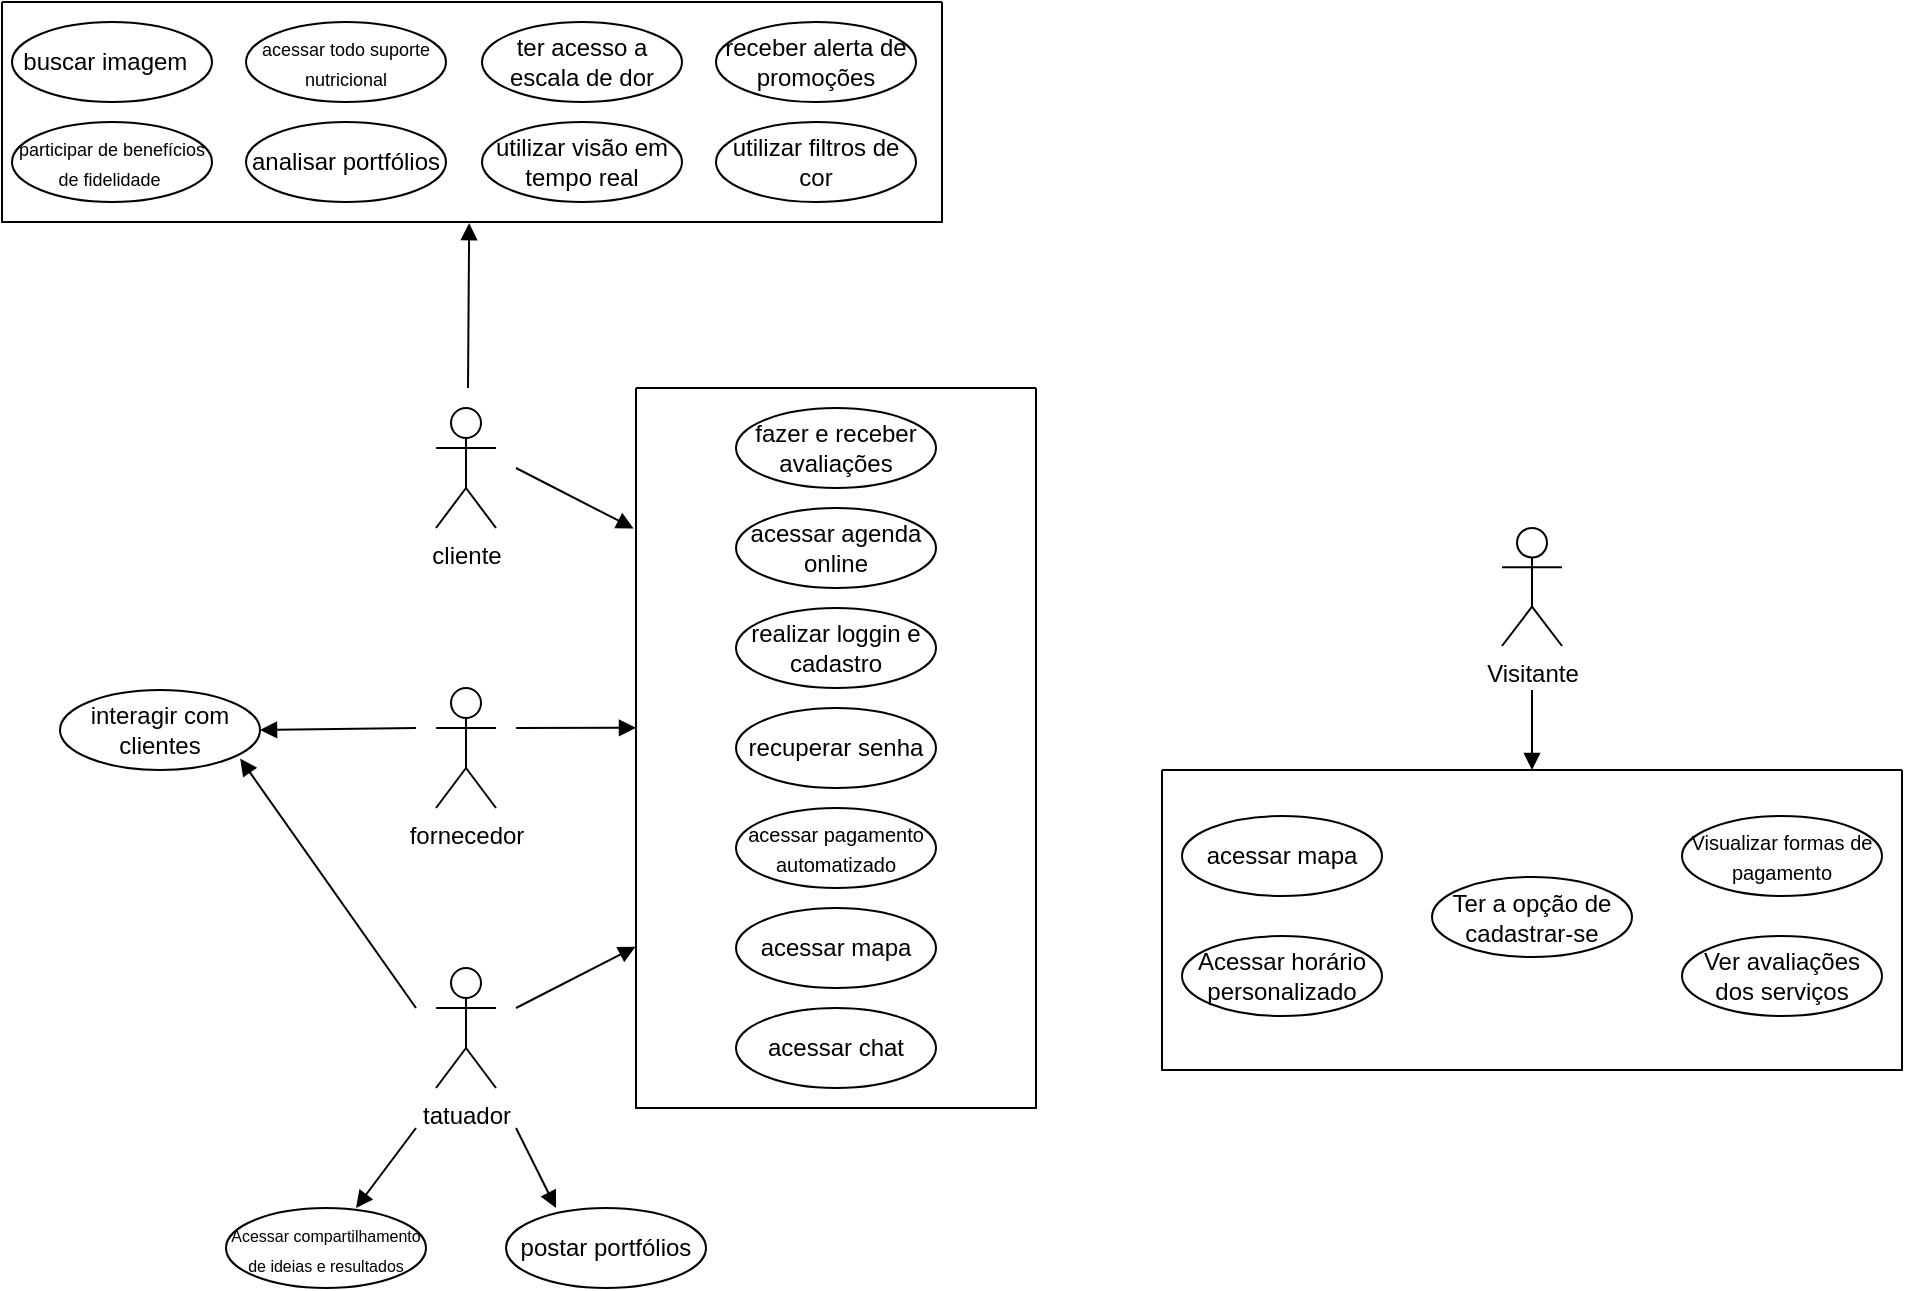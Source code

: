 <mxfile version="26.1.0">
  <diagram name="Página-1" id="VC9GYvV8yVuySDffchEP">
    <mxGraphModel grid="1" page="1" gridSize="10" guides="1" tooltips="1" connect="1" arrows="1" fold="1" pageScale="1" pageWidth="1169" pageHeight="827" math="0" shadow="0">
      <root>
        <mxCell id="0" />
        <mxCell id="1" parent="0" />
        <mxCell id="iV8qWfoYm9O24_4HeKNA-43" value="acessar chat" style="ellipse;whiteSpace=wrap;html=1;" vertex="1" parent="1">
          <mxGeometry x="476" y="595" width="100" height="40" as="geometry" />
        </mxCell>
        <mxCell id="iV8qWfoYm9O24_4HeKNA-44" value="acessar agenda online" style="ellipse;whiteSpace=wrap;html=1;" vertex="1" parent="1">
          <mxGeometry x="476" y="345" width="100" height="40" as="geometry" />
        </mxCell>
        <mxCell id="iV8qWfoYm9O24_4HeKNA-45" value="fazer e receber avaliações" style="ellipse;whiteSpace=wrap;html=1;" vertex="1" parent="1">
          <mxGeometry x="476" y="295" width="100" height="40" as="geometry" />
        </mxCell>
        <mxCell id="iV8qWfoYm9O24_4HeKNA-46" value="recuperar senha" style="ellipse;whiteSpace=wrap;html=1;" vertex="1" parent="1">
          <mxGeometry x="476" y="445" width="100" height="40" as="geometry" />
        </mxCell>
        <mxCell id="iV8qWfoYm9O24_4HeKNA-47" value="realizar loggin e cadastro" style="ellipse;whiteSpace=wrap;html=1;" vertex="1" parent="1">
          <mxGeometry x="476" y="395" width="100" height="40" as="geometry" />
        </mxCell>
        <mxCell id="iV8qWfoYm9O24_4HeKNA-48" value="acessar mapa" style="ellipse;whiteSpace=wrap;html=1;" vertex="1" parent="1">
          <mxGeometry x="476" y="545" width="100" height="40" as="geometry" />
        </mxCell>
        <mxCell id="iV8qWfoYm9O24_4HeKNA-49" value="&lt;font style=&quot;font-size: 10px;&quot;&gt;acessar pagamento automatizado&lt;/font&gt;" style="ellipse;whiteSpace=wrap;html=1;" vertex="1" parent="1">
          <mxGeometry x="476" y="495" width="100" height="40" as="geometry" />
        </mxCell>
        <mxCell id="iV8qWfoYm9O24_4HeKNA-50" value="tatuador" style="shape=umlActor;verticalLabelPosition=bottom;verticalAlign=top;html=1;" vertex="1" parent="1">
          <mxGeometry x="326" y="575" width="30" height="60" as="geometry" />
        </mxCell>
        <mxCell id="iV8qWfoYm9O24_4HeKNA-51" value="fornecedor" style="shape=umlActor;verticalLabelPosition=bottom;verticalAlign=top;html=1;" vertex="1" parent="1">
          <mxGeometry x="326" y="435" width="30" height="60" as="geometry" />
        </mxCell>
        <mxCell id="iV8qWfoYm9O24_4HeKNA-52" value="cliente" style="shape=umlActor;verticalLabelPosition=bottom;verticalAlign=top;html=1;" vertex="1" parent="1">
          <mxGeometry x="326" y="295" width="30" height="60" as="geometry" />
        </mxCell>
        <mxCell id="iV8qWfoYm9O24_4HeKNA-75" value="" style="swimlane;startSize=0;" vertex="1" parent="1">
          <mxGeometry x="426" y="285" width="200" height="360" as="geometry" />
        </mxCell>
        <mxCell id="iV8qWfoYm9O24_4HeKNA-76" value="" style="html=1;verticalAlign=bottom;endArrow=block;curved=0;rounded=0;entryX=-0.006;entryY=0.195;entryDx=0;entryDy=0;entryPerimeter=0;" edge="1" parent="1" target="iV8qWfoYm9O24_4HeKNA-75">
          <mxGeometry width="80" relative="1" as="geometry">
            <mxPoint x="366" y="325" as="sourcePoint" />
            <mxPoint x="596" y="645" as="targetPoint" />
          </mxGeometry>
        </mxCell>
        <mxCell id="iV8qWfoYm9O24_4HeKNA-77" value="" style="html=1;verticalAlign=bottom;endArrow=block;curved=0;rounded=0;entryX=0;entryY=0.472;entryDx=0;entryDy=0;entryPerimeter=0;" edge="1" parent="1" target="iV8qWfoYm9O24_4HeKNA-75">
          <mxGeometry width="80" relative="1" as="geometry">
            <mxPoint x="366" y="455" as="sourcePoint" />
            <mxPoint x="606" y="655" as="targetPoint" />
          </mxGeometry>
        </mxCell>
        <mxCell id="iV8qWfoYm9O24_4HeKNA-78" value="" style="html=1;verticalAlign=bottom;endArrow=block;curved=0;rounded=0;entryX=-0.001;entryY=0.776;entryDx=0;entryDy=0;entryPerimeter=0;" edge="1" parent="1" target="iV8qWfoYm9O24_4HeKNA-75">
          <mxGeometry width="80" relative="1" as="geometry">
            <mxPoint x="366" y="595" as="sourcePoint" />
            <mxPoint x="616" y="665" as="targetPoint" />
          </mxGeometry>
        </mxCell>
        <mxCell id="iV8qWfoYm9O24_4HeKNA-79" value="interagir com clientes" style="ellipse;whiteSpace=wrap;html=1;" vertex="1" parent="1">
          <mxGeometry x="138" y="436" width="100" height="40" as="geometry" />
        </mxCell>
        <mxCell id="iV8qWfoYm9O24_4HeKNA-80" value="" style="html=1;verticalAlign=bottom;endArrow=block;curved=0;rounded=0;entryX=0.901;entryY=0.857;entryDx=0;entryDy=0;entryPerimeter=0;" edge="1" parent="1" target="iV8qWfoYm9O24_4HeKNA-79">
          <mxGeometry width="80" relative="1" as="geometry">
            <mxPoint x="316" y="595" as="sourcePoint" />
            <mxPoint x="366" y="475" as="targetPoint" />
          </mxGeometry>
        </mxCell>
        <mxCell id="iV8qWfoYm9O24_4HeKNA-81" value="" style="html=1;verticalAlign=bottom;endArrow=block;curved=0;rounded=0;entryX=1;entryY=0.5;entryDx=0;entryDy=0;" edge="1" parent="1" target="iV8qWfoYm9O24_4HeKNA-79">
          <mxGeometry width="80" relative="1" as="geometry">
            <mxPoint x="316" y="455" as="sourcePoint" />
            <mxPoint x="366" y="475" as="targetPoint" />
          </mxGeometry>
        </mxCell>
        <mxCell id="iV8qWfoYm9O24_4HeKNA-82" value="postar portfólios" style="ellipse;whiteSpace=wrap;html=1;" vertex="1" parent="1">
          <mxGeometry x="361" y="695" width="100" height="40" as="geometry" />
        </mxCell>
        <mxCell id="iV8qWfoYm9O24_4HeKNA-83" value="&lt;font style=&quot;font-size: 8px;&quot;&gt;Acessar compartilhamento de ideias e resultados&lt;/font&gt;" style="ellipse;whiteSpace=wrap;html=1;" vertex="1" parent="1">
          <mxGeometry x="221" y="695" width="100" height="40" as="geometry" />
        </mxCell>
        <mxCell id="iV8qWfoYm9O24_4HeKNA-84" value="" style="html=1;verticalAlign=bottom;endArrow=block;curved=0;rounded=0;entryX=0.25;entryY=0;entryDx=0;entryDy=0;entryPerimeter=0;" edge="1" parent="1" target="iV8qWfoYm9O24_4HeKNA-82">
          <mxGeometry width="80" relative="1" as="geometry">
            <mxPoint x="366" y="655" as="sourcePoint" />
            <mxPoint x="456" y="575" as="targetPoint" />
          </mxGeometry>
        </mxCell>
        <mxCell id="iV8qWfoYm9O24_4HeKNA-85" value="" style="html=1;verticalAlign=bottom;endArrow=block;curved=0;rounded=0;entryX=0.65;entryY=0;entryDx=0;entryDy=0;entryPerimeter=0;" edge="1" parent="1" target="iV8qWfoYm9O24_4HeKNA-83">
          <mxGeometry width="80" relative="1" as="geometry">
            <mxPoint x="316" y="655" as="sourcePoint" />
            <mxPoint x="456" y="575" as="targetPoint" />
          </mxGeometry>
        </mxCell>
        <mxCell id="iV8qWfoYm9O24_4HeKNA-86" value="&lt;font style=&quot;font-size: 9px;&quot;&gt;participar de benefícios de fidelidade&amp;nbsp;&lt;/font&gt;" style="ellipse;whiteSpace=wrap;html=1;" vertex="1" parent="1">
          <mxGeometry x="114" y="152" width="100" height="40" as="geometry" />
        </mxCell>
        <mxCell id="iV8qWfoYm9O24_4HeKNA-87" value="analisar portfólios" style="ellipse;whiteSpace=wrap;html=1;" vertex="1" parent="1">
          <mxGeometry x="231" y="152" width="100" height="40" as="geometry" />
        </mxCell>
        <mxCell id="iV8qWfoYm9O24_4HeKNA-90" value="utilizar visão em tempo real" style="ellipse;whiteSpace=wrap;html=1;" vertex="1" parent="1">
          <mxGeometry x="349" y="152" width="100" height="40" as="geometry" />
        </mxCell>
        <mxCell id="iV8qWfoYm9O24_4HeKNA-91" value="utilizar filtros de cor" style="ellipse;whiteSpace=wrap;html=1;" vertex="1" parent="1">
          <mxGeometry x="466" y="152" width="100" height="40" as="geometry" />
        </mxCell>
        <mxCell id="iV8qWfoYm9O24_4HeKNA-92" value="buscar imagem&amp;nbsp;&amp;nbsp;" style="ellipse;whiteSpace=wrap;html=1;" vertex="1" parent="1">
          <mxGeometry x="114" y="102" width="100" height="40" as="geometry" />
        </mxCell>
        <mxCell id="iV8qWfoYm9O24_4HeKNA-93" value="&lt;font style=&quot;font-size: 9px;&quot;&gt;acessar todo suporte nutricional&lt;/font&gt;" style="ellipse;whiteSpace=wrap;html=1;" vertex="1" parent="1">
          <mxGeometry x="231" y="102" width="100" height="40" as="geometry" />
        </mxCell>
        <mxCell id="iV8qWfoYm9O24_4HeKNA-94" value="ter acesso a escala de dor" style="ellipse;whiteSpace=wrap;html=1;" vertex="1" parent="1">
          <mxGeometry x="349" y="102" width="100" height="40" as="geometry" />
        </mxCell>
        <mxCell id="iV8qWfoYm9O24_4HeKNA-95" value="receber alerta de promoções" style="ellipse;whiteSpace=wrap;html=1;" vertex="1" parent="1">
          <mxGeometry x="466" y="102" width="100" height="40" as="geometry" />
        </mxCell>
        <mxCell id="iV8qWfoYm9O24_4HeKNA-96" value="" style="swimlane;startSize=0;" vertex="1" parent="1">
          <mxGeometry x="109" y="92" width="470" height="110" as="geometry" />
        </mxCell>
        <mxCell id="iV8qWfoYm9O24_4HeKNA-97" value="" style="html=1;verticalAlign=bottom;endArrow=block;curved=0;rounded=0;entryX=0.497;entryY=1.005;entryDx=0;entryDy=0;entryPerimeter=0;" edge="1" parent="1" target="iV8qWfoYm9O24_4HeKNA-96">
          <mxGeometry width="80" relative="1" as="geometry">
            <mxPoint x="342" y="285" as="sourcePoint" />
            <mxPoint x="371" y="230" as="targetPoint" />
          </mxGeometry>
        </mxCell>
        <mxCell id="sllmEyRAO6s0-66RGqlU-2" value="&lt;div&gt;Visitante&lt;/div&gt;" style="shape=umlActor;verticalLabelPosition=bottom;verticalAlign=top;html=1;outlineConnect=0;movable=1;resizable=1;rotatable=1;deletable=1;editable=1;locked=0;connectable=1;" vertex="1" parent="1">
          <mxGeometry x="859" y="355" width="30" height="59" as="geometry" />
        </mxCell>
        <mxCell id="sllmEyRAO6s0-66RGqlU-13" value="acessar mapa" style="ellipse;whiteSpace=wrap;html=1;" vertex="1" parent="1">
          <mxGeometry x="699" y="499" width="100" height="40" as="geometry" />
        </mxCell>
        <mxCell id="sllmEyRAO6s0-66RGqlU-15" value="&lt;font style=&quot;font-size: 10px;&quot;&gt;Visualizar formas de pagamento&lt;/font&gt;" style="ellipse;whiteSpace=wrap;html=1;" vertex="1" parent="1">
          <mxGeometry x="949" y="499" width="100" height="40" as="geometry" />
        </mxCell>
        <mxCell id="sllmEyRAO6s0-66RGqlU-16" value="Acessar horário personalizado" style="ellipse;whiteSpace=wrap;html=1;" vertex="1" parent="1">
          <mxGeometry x="699" y="559" width="100" height="40" as="geometry" />
        </mxCell>
        <mxCell id="sllmEyRAO6s0-66RGqlU-17" value="Ver avaliações dos serviços" style="ellipse;whiteSpace=wrap;html=1;" vertex="1" parent="1">
          <mxGeometry x="949" y="559" width="100" height="40" as="geometry" />
        </mxCell>
        <mxCell id="sllmEyRAO6s0-66RGqlU-18" value="" style="swimlane;startSize=0;" vertex="1" parent="1">
          <mxGeometry x="689" y="476" width="370" height="150" as="geometry" />
        </mxCell>
        <mxCell id="sllmEyRAO6s0-66RGqlU-14" value="Ter a opção de cadastrar-se" style="ellipse;whiteSpace=wrap;html=1;" vertex="1" parent="sllmEyRAO6s0-66RGqlU-18">
          <mxGeometry x="135" y="53.5" width="100" height="40" as="geometry" />
        </mxCell>
        <mxCell id="sllmEyRAO6s0-66RGqlU-19" value="" style="html=1;verticalAlign=bottom;endArrow=block;curved=0;rounded=0;entryX=0.5;entryY=0;entryDx=0;entryDy=0;" edge="1" parent="1" target="sllmEyRAO6s0-66RGqlU-18">
          <mxGeometry width="80" relative="1" as="geometry">
            <mxPoint x="874" y="436" as="sourcePoint" />
            <mxPoint x="1179" y="286" as="targetPoint" />
          </mxGeometry>
        </mxCell>
      </root>
    </mxGraphModel>
  </diagram>
</mxfile>
